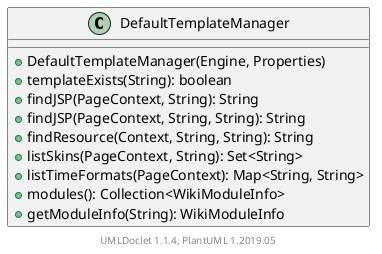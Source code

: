 @startuml

    class DefaultTemplateManager [[DefaultTemplateManager.html]] {
        +DefaultTemplateManager(Engine, Properties)
        +templateExists(String): boolean
        +findJSP(PageContext, String): String
        +findJSP(PageContext, String, String): String
        +findResource(Context, String, String): String
        +listSkins(PageContext, String): Set<String>
        +listTimeFormats(PageContext): Map<String, String>
        +modules(): Collection<WikiModuleInfo>
        +getModuleInfo(String): WikiModuleInfo
    }


    center footer UMLDoclet 1.1.4, PlantUML 1.2019.05
@enduml
